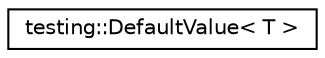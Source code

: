 digraph "Graphical Class Hierarchy"
{
 // INTERACTIVE_SVG=YES
 // LATEX_PDF_SIZE
  edge [fontname="Helvetica",fontsize="10",labelfontname="Helvetica",labelfontsize="10"];
  node [fontname="Helvetica",fontsize="10",shape=record];
  rankdir="LR";
  Node0 [label="testing::DefaultValue\< T \>",height=0.2,width=0.4,color="black", fillcolor="white", style="filled",URL="$dd/d41/classtesting_1_1_default_value.html",tooltip=" "];
}
